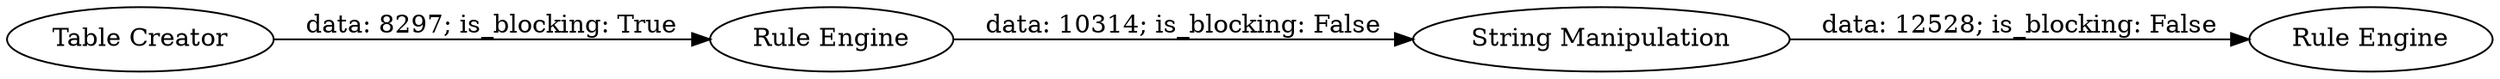 digraph {
	"1792800795835653315_1" [label="Table Creator"]
	"1792800795835653315_4" [label="String Manipulation"]
	"1792800795835653315_3" [label="Rule Engine"]
	"1792800795835653315_2" [label="Rule Engine"]
	"1792800795835653315_1" -> "1792800795835653315_2" [label="data: 8297; is_blocking: True"]
	"1792800795835653315_2" -> "1792800795835653315_4" [label="data: 10314; is_blocking: False"]
	"1792800795835653315_4" -> "1792800795835653315_3" [label="data: 12528; is_blocking: False"]
	rankdir=LR
}

